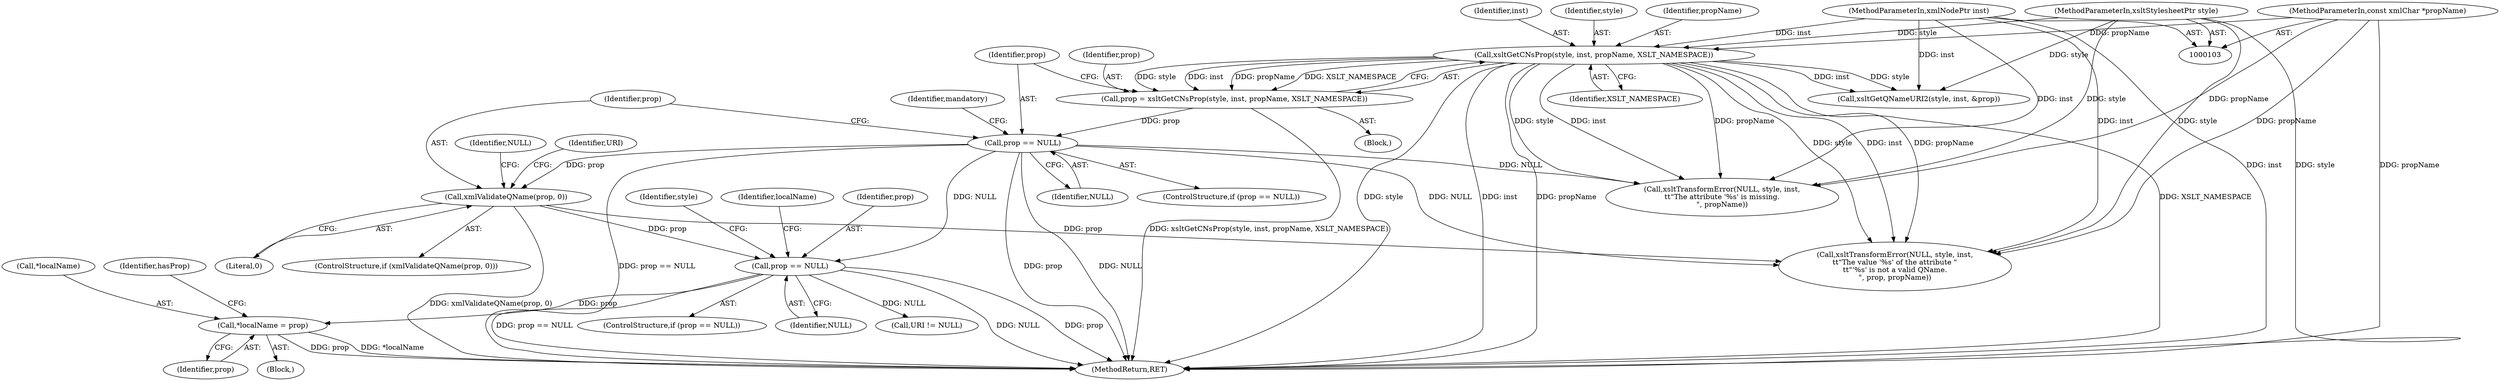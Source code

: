 digraph "0_Chrome_96dbafe288dbe2f0cc45fa3c39daf6d0c37acbab_30@pointer" {
"1000197" [label="(Call,*localName = prop)"];
"1000187" [label="(Call,prop == NULL)"];
"1000161" [label="(Call,xmlValidateQName(prop, 0))"];
"1000139" [label="(Call,prop == NULL)"];
"1000131" [label="(Call,prop = xsltGetCNsProp(style, inst, propName, XSLT_NAMESPACE))"];
"1000133" [label="(Call,xsltGetCNsProp(style, inst, propName, XSLT_NAMESPACE))"];
"1000104" [label="(MethodParameterIn,xsltStylesheetPtr style)"];
"1000105" [label="(MethodParameterIn,xmlNodePtr inst)"];
"1000106" [label="(MethodParameterIn,const xmlChar *propName)"];
"1000180" [label="(Identifier,URI)"];
"1000141" [label="(Identifier,NULL)"];
"1000162" [label="(Identifier,prop)"];
"1000138" [label="(ControlStructure,if (prop == NULL))"];
"1000105" [label="(MethodParameterIn,xmlNodePtr inst)"];
"1000140" [label="(Identifier,prop)"];
"1000200" [label="(Identifier,prop)"];
"1000163" [label="(Literal,0)"];
"1000186" [label="(ControlStructure,if (prop == NULL))"];
"1000136" [label="(Identifier,propName)"];
"1000161" [label="(Call,xmlValidateQName(prop, 0))"];
"1000135" [label="(Identifier,inst)"];
"1000160" [label="(ControlStructure,if (xmlValidateQName(prop, 0)))"];
"1000111" [label="(Block,)"];
"1000106" [label="(MethodParameterIn,const xmlChar *propName)"];
"1000165" [label="(Call,xsltTransformError(NULL, style, inst,\n\t\t\"The value '%s' of the attribute \"\n\t\t\"'%s' is not a valid QName.\n\", prop, propName))"];
"1000131" [label="(Call,prop = xsltGetCNsProp(style, inst, propName, XSLT_NAMESPACE))"];
"1000198" [label="(Call,*localName)"];
"1000133" [label="(Call,xsltGetCNsProp(style, inst, propName, XSLT_NAMESPACE))"];
"1000202" [label="(Identifier,hasProp)"];
"1000134" [label="(Identifier,style)"];
"1000197" [label="(Call,*localName = prop)"];
"1000104" [label="(MethodParameterIn,xsltStylesheetPtr style)"];
"1000193" [label="(Identifier,style)"];
"1000187" [label="(Call,prop == NULL)"];
"1000189" [label="(Identifier,NULL)"];
"1000196" [label="(Block,)"];
"1000199" [label="(Identifier,localName)"];
"1000225" [label="(MethodReturn,RET)"];
"1000132" [label="(Identifier,prop)"];
"1000139" [label="(Call,prop == NULL)"];
"1000137" [label="(Identifier,XSLT_NAMESPACE)"];
"1000146" [label="(Call,xsltTransformError(NULL, style, inst,\n\t\t\"The attribute '%s' is missing.\n\", propName))"];
"1000188" [label="(Identifier,prop)"];
"1000166" [label="(Identifier,NULL)"];
"1000181" [label="(Call,xsltGetQNameURI2(style, inst, &prop))"];
"1000208" [label="(Call,URI != NULL)"];
"1000144" [label="(Identifier,mandatory)"];
"1000197" -> "1000196"  [label="AST: "];
"1000197" -> "1000200"  [label="CFG: "];
"1000198" -> "1000197"  [label="AST: "];
"1000200" -> "1000197"  [label="AST: "];
"1000202" -> "1000197"  [label="CFG: "];
"1000197" -> "1000225"  [label="DDG: prop"];
"1000197" -> "1000225"  [label="DDG: *localName"];
"1000187" -> "1000197"  [label="DDG: prop"];
"1000187" -> "1000186"  [label="AST: "];
"1000187" -> "1000189"  [label="CFG: "];
"1000188" -> "1000187"  [label="AST: "];
"1000189" -> "1000187"  [label="AST: "];
"1000193" -> "1000187"  [label="CFG: "];
"1000199" -> "1000187"  [label="CFG: "];
"1000187" -> "1000225"  [label="DDG: prop"];
"1000187" -> "1000225"  [label="DDG: prop == NULL"];
"1000187" -> "1000225"  [label="DDG: NULL"];
"1000161" -> "1000187"  [label="DDG: prop"];
"1000139" -> "1000187"  [label="DDG: NULL"];
"1000187" -> "1000208"  [label="DDG: NULL"];
"1000161" -> "1000160"  [label="AST: "];
"1000161" -> "1000163"  [label="CFG: "];
"1000162" -> "1000161"  [label="AST: "];
"1000163" -> "1000161"  [label="AST: "];
"1000166" -> "1000161"  [label="CFG: "];
"1000180" -> "1000161"  [label="CFG: "];
"1000161" -> "1000225"  [label="DDG: xmlValidateQName(prop, 0)"];
"1000139" -> "1000161"  [label="DDG: prop"];
"1000161" -> "1000165"  [label="DDG: prop"];
"1000139" -> "1000138"  [label="AST: "];
"1000139" -> "1000141"  [label="CFG: "];
"1000140" -> "1000139"  [label="AST: "];
"1000141" -> "1000139"  [label="AST: "];
"1000144" -> "1000139"  [label="CFG: "];
"1000162" -> "1000139"  [label="CFG: "];
"1000139" -> "1000225"  [label="DDG: NULL"];
"1000139" -> "1000225"  [label="DDG: prop == NULL"];
"1000139" -> "1000225"  [label="DDG: prop"];
"1000131" -> "1000139"  [label="DDG: prop"];
"1000139" -> "1000146"  [label="DDG: NULL"];
"1000139" -> "1000165"  [label="DDG: NULL"];
"1000131" -> "1000111"  [label="AST: "];
"1000131" -> "1000133"  [label="CFG: "];
"1000132" -> "1000131"  [label="AST: "];
"1000133" -> "1000131"  [label="AST: "];
"1000140" -> "1000131"  [label="CFG: "];
"1000131" -> "1000225"  [label="DDG: xsltGetCNsProp(style, inst, propName, XSLT_NAMESPACE)"];
"1000133" -> "1000131"  [label="DDG: style"];
"1000133" -> "1000131"  [label="DDG: inst"];
"1000133" -> "1000131"  [label="DDG: propName"];
"1000133" -> "1000131"  [label="DDG: XSLT_NAMESPACE"];
"1000133" -> "1000137"  [label="CFG: "];
"1000134" -> "1000133"  [label="AST: "];
"1000135" -> "1000133"  [label="AST: "];
"1000136" -> "1000133"  [label="AST: "];
"1000137" -> "1000133"  [label="AST: "];
"1000133" -> "1000225"  [label="DDG: style"];
"1000133" -> "1000225"  [label="DDG: inst"];
"1000133" -> "1000225"  [label="DDG: propName"];
"1000133" -> "1000225"  [label="DDG: XSLT_NAMESPACE"];
"1000104" -> "1000133"  [label="DDG: style"];
"1000105" -> "1000133"  [label="DDG: inst"];
"1000106" -> "1000133"  [label="DDG: propName"];
"1000133" -> "1000146"  [label="DDG: style"];
"1000133" -> "1000146"  [label="DDG: inst"];
"1000133" -> "1000146"  [label="DDG: propName"];
"1000133" -> "1000165"  [label="DDG: style"];
"1000133" -> "1000165"  [label="DDG: inst"];
"1000133" -> "1000165"  [label="DDG: propName"];
"1000133" -> "1000181"  [label="DDG: style"];
"1000133" -> "1000181"  [label="DDG: inst"];
"1000104" -> "1000103"  [label="AST: "];
"1000104" -> "1000225"  [label="DDG: style"];
"1000104" -> "1000146"  [label="DDG: style"];
"1000104" -> "1000165"  [label="DDG: style"];
"1000104" -> "1000181"  [label="DDG: style"];
"1000105" -> "1000103"  [label="AST: "];
"1000105" -> "1000225"  [label="DDG: inst"];
"1000105" -> "1000146"  [label="DDG: inst"];
"1000105" -> "1000165"  [label="DDG: inst"];
"1000105" -> "1000181"  [label="DDG: inst"];
"1000106" -> "1000103"  [label="AST: "];
"1000106" -> "1000225"  [label="DDG: propName"];
"1000106" -> "1000146"  [label="DDG: propName"];
"1000106" -> "1000165"  [label="DDG: propName"];
}

